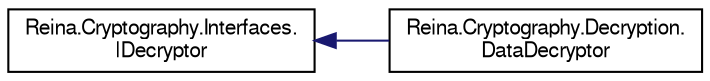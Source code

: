 digraph "Graphical Class Hierarchy"
{
 // LATEX_PDF_SIZE
  edge [fontname="FreeSans",fontsize="10",labelfontname="FreeSans",labelfontsize="10"];
  node [fontname="FreeSans",fontsize="10",shape=record];
  rankdir="LR";
  Node0 [label="Reina.Cryptography.Interfaces.\lIDecryptor",height=0.2,width=0.4,color="black", fillcolor="white", style="filled",URL="$interface_reina_1_1_cryptography_1_1_interfaces_1_1_i_decryptor.html",tooltip="Defines the contract for the DataDecryptor class that implements data decryption."];
  Node0 -> Node1 [dir="back",color="midnightblue",fontsize="10",style="solid",fontname="FreeSans"];
  Node1 [label="Reina.Cryptography.Decryption.\lDataDecryptor",height=0.2,width=0.4,color="black", fillcolor="white", style="filled",URL="$class_reina_1_1_cryptography_1_1_decryption_1_1_data_decryptor.html",tooltip="Implements decryption operations using a cascading triple-layered technique with Twofish,..."];
}
